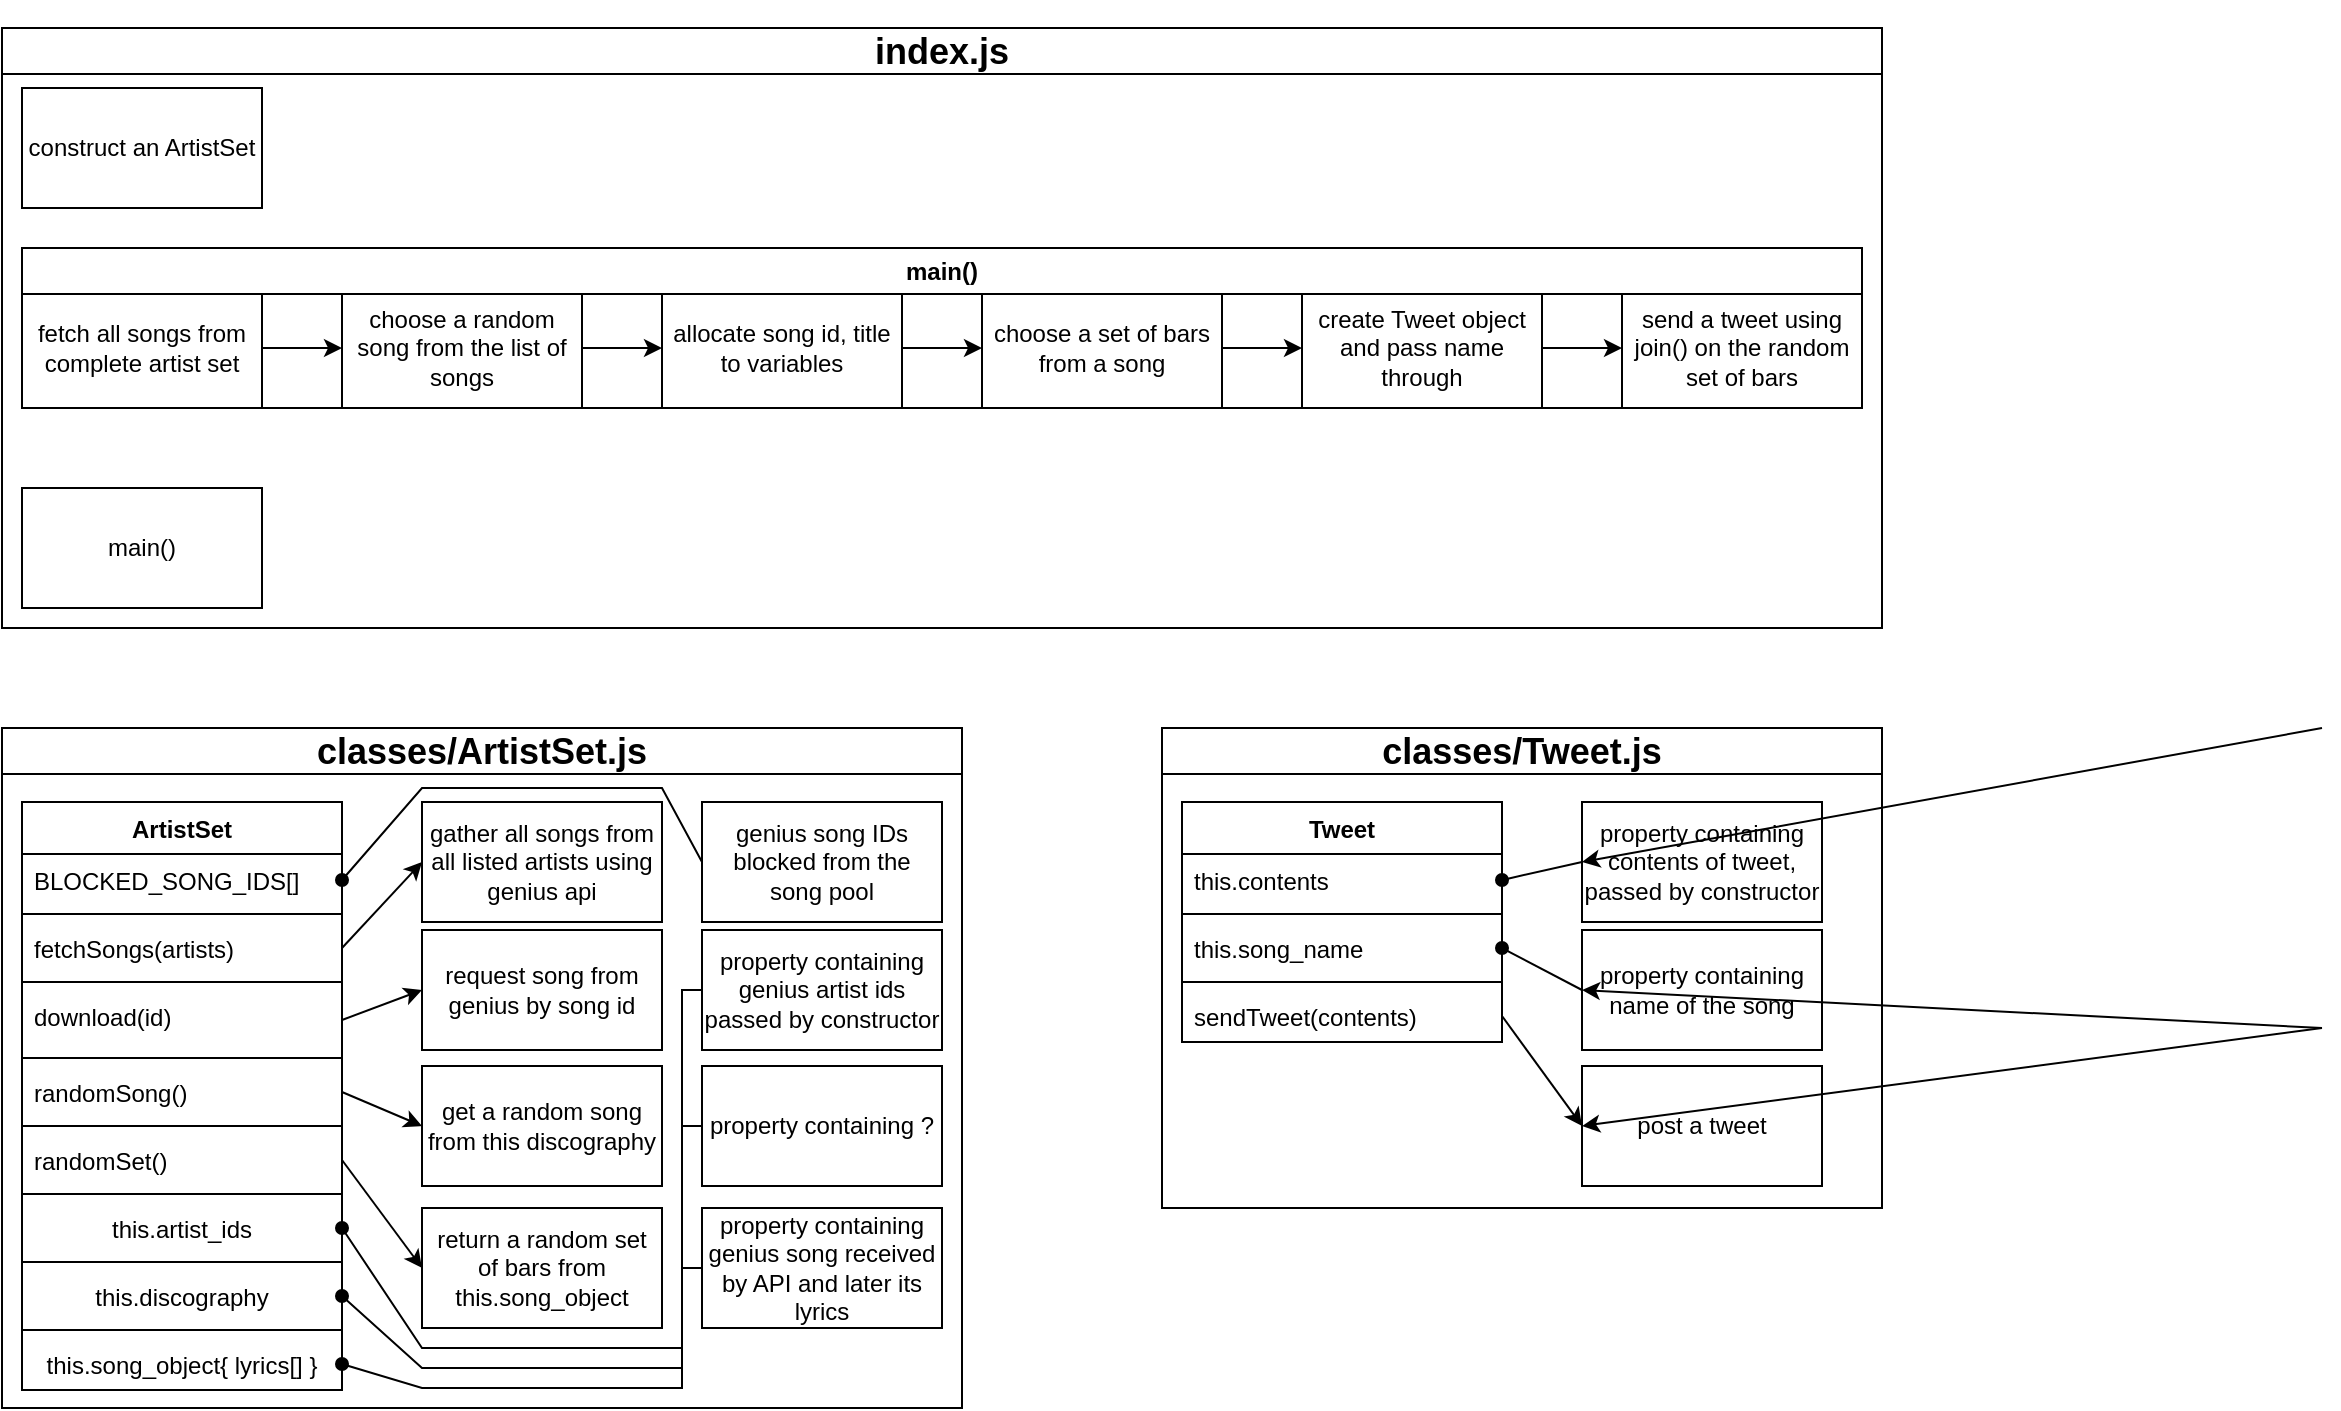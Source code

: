 <mxfile version="20.6.0" type="device"><diagram id="C5RBs43oDa-KdzZeNtuy" name="Page-1"><mxGraphModel dx="1185" dy="635" grid="1" gridSize="10" guides="1" tooltips="1" connect="1" arrows="1" fold="1" page="1" pageScale="1" pageWidth="1200" pageHeight="1600" math="0" shadow="0"><root><mxCell id="WIyWlLk6GJQsqaUBKTNV-0"/><mxCell id="WIyWlLk6GJQsqaUBKTNV-1" parent="WIyWlLk6GJQsqaUBKTNV-0"/><mxCell id="Gpv4oq7Q0lShvda4jaFB-26" value="&lt;div&gt;&lt;h2&gt;classes/ArtistSet.js&lt;/h2&gt;&lt;/div&gt;" style="swimlane;whiteSpace=wrap;html=1;" vertex="1" parent="WIyWlLk6GJQsqaUBKTNV-1"><mxGeometry x="40" y="390" width="480" height="340" as="geometry"/></mxCell><mxCell id="Gpv4oq7Q0lShvda4jaFB-22" value="ArtistSet" style="swimlane;fontStyle=1;align=center;verticalAlign=top;childLayout=stackLayout;horizontal=1;startSize=26;horizontalStack=0;resizeParent=1;resizeParentMax=0;resizeLast=0;collapsible=1;marginBottom=0;" vertex="1" parent="Gpv4oq7Q0lShvda4jaFB-26"><mxGeometry x="10" y="37" width="160" height="294" as="geometry"/></mxCell><mxCell id="Gpv4oq7Q0lShvda4jaFB-23" value="BLOCKED_SONG_IDS[]" style="text;strokeColor=none;fillColor=none;align=left;verticalAlign=top;spacingLeft=4;spacingRight=4;overflow=hidden;rotatable=0;points=[[0,0.5],[1,0.5]];portConstraint=eastwest;" vertex="1" parent="Gpv4oq7Q0lShvda4jaFB-22"><mxGeometry y="26" width="160" height="26" as="geometry"/></mxCell><mxCell id="Gpv4oq7Q0lShvda4jaFB-24" value="" style="line;strokeWidth=1;fillColor=none;align=left;verticalAlign=middle;spacingTop=-1;spacingLeft=3;spacingRight=3;rotatable=0;labelPosition=right;points=[];portConstraint=eastwest;strokeColor=inherit;" vertex="1" parent="Gpv4oq7Q0lShvda4jaFB-22"><mxGeometry y="52" width="160" height="8" as="geometry"/></mxCell><mxCell id="Gpv4oq7Q0lShvda4jaFB-25" value="fetchSongs(artists)" style="text;strokeColor=none;fillColor=none;align=left;verticalAlign=top;spacingLeft=4;spacingRight=4;overflow=hidden;rotatable=0;points=[[0,0.5],[1,0.5]];portConstraint=eastwest;" vertex="1" parent="Gpv4oq7Q0lShvda4jaFB-22"><mxGeometry y="60" width="160" height="26" as="geometry"/></mxCell><mxCell id="Gpv4oq7Q0lShvda4jaFB-31" value="" style="line;strokeWidth=1;fillColor=none;align=left;verticalAlign=middle;spacingTop=-1;spacingLeft=3;spacingRight=3;rotatable=0;labelPosition=right;points=[];portConstraint=eastwest;strokeColor=inherit;" vertex="1" parent="Gpv4oq7Q0lShvda4jaFB-22"><mxGeometry y="86" width="160" height="8" as="geometry"/></mxCell><mxCell id="Gpv4oq7Q0lShvda4jaFB-30" value="download(id)" style="text;strokeColor=none;fillColor=none;spacingLeft=4;spacingRight=4;overflow=hidden;rotatable=0;points=[[0,0.5],[1,0.5]];portConstraint=eastwest;fontSize=12;" vertex="1" parent="Gpv4oq7Q0lShvda4jaFB-22"><mxGeometry y="94" width="160" height="30" as="geometry"/></mxCell><mxCell id="Gpv4oq7Q0lShvda4jaFB-36" value="" style="line;strokeWidth=1;fillColor=none;align=left;verticalAlign=middle;spacingTop=-1;spacingLeft=3;spacingRight=3;rotatable=0;labelPosition=right;points=[];portConstraint=eastwest;strokeColor=inherit;" vertex="1" parent="Gpv4oq7Q0lShvda4jaFB-22"><mxGeometry y="124" width="160" height="8" as="geometry"/></mxCell><mxCell id="Gpv4oq7Q0lShvda4jaFB-35" value="randomSong()" style="text;strokeColor=none;fillColor=none;align=left;verticalAlign=top;spacingLeft=4;spacingRight=4;overflow=hidden;rotatable=0;points=[[0,0.5],[1,0.5]];portConstraint=eastwest;" vertex="1" parent="Gpv4oq7Q0lShvda4jaFB-22"><mxGeometry y="132" width="160" height="26" as="geometry"/></mxCell><mxCell id="Gpv4oq7Q0lShvda4jaFB-48" value="" style="line;strokeWidth=1;fillColor=none;align=left;verticalAlign=middle;spacingTop=-1;spacingLeft=3;spacingRight=3;rotatable=0;labelPosition=right;points=[];portConstraint=eastwest;strokeColor=inherit;" vertex="1" parent="Gpv4oq7Q0lShvda4jaFB-22"><mxGeometry y="158" width="160" height="8" as="geometry"/></mxCell><mxCell id="Gpv4oq7Q0lShvda4jaFB-45" value="randomSet()" style="text;strokeColor=none;fillColor=none;align=left;verticalAlign=top;spacingLeft=4;spacingRight=4;overflow=hidden;rotatable=0;points=[[0,0.5],[1,0.5]];portConstraint=eastwest;" vertex="1" parent="Gpv4oq7Q0lShvda4jaFB-22"><mxGeometry y="166" width="160" height="26" as="geometry"/></mxCell><mxCell id="Gpv4oq7Q0lShvda4jaFB-76" value="" style="line;strokeWidth=1;fillColor=none;align=left;verticalAlign=middle;spacingTop=-1;spacingLeft=3;spacingRight=3;rotatable=0;labelPosition=right;points=[];portConstraint=eastwest;strokeColor=inherit;" vertex="1" parent="Gpv4oq7Q0lShvda4jaFB-22"><mxGeometry y="192" width="160" height="8" as="geometry"/></mxCell><mxCell id="Gpv4oq7Q0lShvda4jaFB-75" value="this.artist_ids" style="text;align=center;fontStyle=0;verticalAlign=middle;spacingLeft=3;spacingRight=3;strokeColor=none;rotatable=0;points=[[0,0.5],[1,0.5]];portConstraint=eastwest;" vertex="1" parent="Gpv4oq7Q0lShvda4jaFB-22"><mxGeometry y="200" width="160" height="26" as="geometry"/></mxCell><mxCell id="Gpv4oq7Q0lShvda4jaFB-78" value="" style="line;strokeWidth=1;fillColor=none;align=left;verticalAlign=middle;spacingTop=-1;spacingLeft=3;spacingRight=3;rotatable=0;labelPosition=right;points=[];portConstraint=eastwest;strokeColor=inherit;" vertex="1" parent="Gpv4oq7Q0lShvda4jaFB-22"><mxGeometry y="226" width="160" height="8" as="geometry"/></mxCell><mxCell id="Gpv4oq7Q0lShvda4jaFB-77" value="this.discography" style="text;align=center;fontStyle=0;verticalAlign=middle;spacingLeft=3;spacingRight=3;strokeColor=none;rotatable=0;points=[[0,0.5],[1,0.5]];portConstraint=eastwest;" vertex="1" parent="Gpv4oq7Q0lShvda4jaFB-22"><mxGeometry y="234" width="160" height="26" as="geometry"/></mxCell><mxCell id="Gpv4oq7Q0lShvda4jaFB-80" value="" style="line;strokeWidth=1;fillColor=none;align=left;verticalAlign=middle;spacingTop=-1;spacingLeft=3;spacingRight=3;rotatable=0;labelPosition=right;points=[];portConstraint=eastwest;strokeColor=inherit;" vertex="1" parent="Gpv4oq7Q0lShvda4jaFB-22"><mxGeometry y="260" width="160" height="8" as="geometry"/></mxCell><mxCell id="Gpv4oq7Q0lShvda4jaFB-79" value="this.song_object{ lyrics[] }" style="text;align=center;fontStyle=0;verticalAlign=middle;spacingLeft=3;spacingRight=3;strokeColor=none;rotatable=0;points=[[0,0.5],[1,0.5]];portConstraint=eastwest;" vertex="1" parent="Gpv4oq7Q0lShvda4jaFB-22"><mxGeometry y="268" width="160" height="26" as="geometry"/></mxCell><mxCell id="Gpv4oq7Q0lShvda4jaFB-27" value="gather all songs from all listed artists using genius api" style="rounded=0;whiteSpace=wrap;html=1;" vertex="1" parent="Gpv4oq7Q0lShvda4jaFB-26"><mxGeometry x="210" y="37" width="120" height="60" as="geometry"/></mxCell><mxCell id="Gpv4oq7Q0lShvda4jaFB-28" value="" style="endArrow=classic;html=1;rounded=0;exitX=1;exitY=0.5;exitDx=0;exitDy=0;entryX=0;entryY=0.5;entryDx=0;entryDy=0;" edge="1" parent="Gpv4oq7Q0lShvda4jaFB-26" source="Gpv4oq7Q0lShvda4jaFB-25" target="Gpv4oq7Q0lShvda4jaFB-27"><mxGeometry width="50" height="50" relative="1" as="geometry"><mxPoint x="580" as="sourcePoint"/><mxPoint x="630" y="-50" as="targetPoint"/></mxGeometry></mxCell><mxCell id="Gpv4oq7Q0lShvda4jaFB-32" value="request song from genius by song id" style="rounded=0;whiteSpace=wrap;html=1;" vertex="1" parent="Gpv4oq7Q0lShvda4jaFB-26"><mxGeometry x="210" y="101" width="120" height="60" as="geometry"/></mxCell><mxCell id="Gpv4oq7Q0lShvda4jaFB-33" value="" style="endArrow=classic;html=1;rounded=0;exitX=1;exitY=0.5;exitDx=0;exitDy=0;entryX=0;entryY=0.5;entryDx=0;entryDy=0;" edge="1" parent="Gpv4oq7Q0lShvda4jaFB-26" source="Gpv4oq7Q0lShvda4jaFB-30" target="Gpv4oq7Q0lShvda4jaFB-32"><mxGeometry width="50" height="50" relative="1" as="geometry"><mxPoint x="580" y="150" as="sourcePoint"/><mxPoint x="630" y="100" as="targetPoint"/></mxGeometry></mxCell><mxCell id="Gpv4oq7Q0lShvda4jaFB-49" value="get a random song from this discography" style="rounded=0;whiteSpace=wrap;html=1;" vertex="1" parent="Gpv4oq7Q0lShvda4jaFB-26"><mxGeometry x="210" y="169" width="120" height="60" as="geometry"/></mxCell><mxCell id="Gpv4oq7Q0lShvda4jaFB-50" value="" style="endArrow=classic;html=1;rounded=0;exitX=1;exitY=0.5;exitDx=0;exitDy=0;entryX=0;entryY=0.5;entryDx=0;entryDy=0;" edge="1" parent="Gpv4oq7Q0lShvda4jaFB-26" source="Gpv4oq7Q0lShvda4jaFB-35" target="Gpv4oq7Q0lShvda4jaFB-49"><mxGeometry width="50" height="50" relative="1" as="geometry"><mxPoint x="580" y="150" as="sourcePoint"/><mxPoint x="630" y="100" as="targetPoint"/></mxGeometry></mxCell><mxCell id="Gpv4oq7Q0lShvda4jaFB-51" value="return a random set of bars from this.song_object" style="rounded=0;whiteSpace=wrap;html=1;" vertex="1" parent="Gpv4oq7Q0lShvda4jaFB-26"><mxGeometry x="210" y="240" width="120" height="60" as="geometry"/></mxCell><mxCell id="Gpv4oq7Q0lShvda4jaFB-52" value="" style="endArrow=classic;html=1;rounded=0;exitX=1;exitY=0.5;exitDx=0;exitDy=0;entryX=0;entryY=0.5;entryDx=0;entryDy=0;" edge="1" parent="Gpv4oq7Q0lShvda4jaFB-26" source="Gpv4oq7Q0lShvda4jaFB-45" target="Gpv4oq7Q0lShvda4jaFB-51"><mxGeometry width="50" height="50" relative="1" as="geometry"><mxPoint x="580" y="150" as="sourcePoint"/><mxPoint x="630" y="100" as="targetPoint"/></mxGeometry></mxCell><mxCell id="Gpv4oq7Q0lShvda4jaFB-72" value="genius song IDs blocked from the song pool" style="rounded=0;whiteSpace=wrap;html=1;" vertex="1" parent="Gpv4oq7Q0lShvda4jaFB-26"><mxGeometry x="350" y="37" width="120" height="60" as="geometry"/></mxCell><mxCell id="Gpv4oq7Q0lShvda4jaFB-74" value="" style="endArrow=none;html=1;rounded=0;align=center;verticalAlign=top;endFill=0;labelBackgroundColor=none;endSize=6;startArrow=oval;startFill=1;exitX=1;exitY=0.5;exitDx=0;exitDy=0;entryX=0;entryY=0.5;entryDx=0;entryDy=0;" edge="1" parent="Gpv4oq7Q0lShvda4jaFB-26" source="Gpv4oq7Q0lShvda4jaFB-23" target="Gpv4oq7Q0lShvda4jaFB-72"><mxGeometry relative="1" as="geometry"><mxPoint x="530" y="10" as="sourcePoint"/><mxPoint x="690" y="10" as="targetPoint"/><Array as="points"><mxPoint x="210" y="30"/><mxPoint x="330" y="30"/></Array></mxGeometry></mxCell><mxCell id="Gpv4oq7Q0lShvda4jaFB-84" value="property containing genius artist ids passed by constructor" style="rounded=0;whiteSpace=wrap;html=1;" vertex="1" parent="Gpv4oq7Q0lShvda4jaFB-26"><mxGeometry x="350" y="101" width="120" height="60" as="geometry"/></mxCell><mxCell id="Gpv4oq7Q0lShvda4jaFB-85" value="" style="endArrow=none;html=1;rounded=0;align=center;verticalAlign=top;endFill=0;labelBackgroundColor=none;endSize=6;startArrow=oval;startFill=1;exitX=1;exitY=0.5;exitDx=0;exitDy=0;entryX=0;entryY=0.5;entryDx=0;entryDy=0;" edge="1" parent="Gpv4oq7Q0lShvda4jaFB-26" source="Gpv4oq7Q0lShvda4jaFB-75" target="Gpv4oq7Q0lShvda4jaFB-84"><mxGeometry relative="1" as="geometry"><mxPoint x="180" y="86" as="sourcePoint"/><mxPoint x="360" y="77" as="targetPoint"/><Array as="points"><mxPoint x="210" y="310"/><mxPoint x="340" y="310"/><mxPoint x="340" y="131"/></Array></mxGeometry></mxCell><mxCell id="Gpv4oq7Q0lShvda4jaFB-89" value="&lt;div&gt;property containing ?&lt;/div&gt;" style="rounded=0;whiteSpace=wrap;html=1;" vertex="1" parent="Gpv4oq7Q0lShvda4jaFB-26"><mxGeometry x="350" y="169" width="120" height="60" as="geometry"/></mxCell><mxCell id="Gpv4oq7Q0lShvda4jaFB-90" value="" style="endArrow=none;html=1;rounded=0;align=center;verticalAlign=top;endFill=0;labelBackgroundColor=none;endSize=6;startArrow=oval;startFill=1;exitX=1;exitY=0.5;exitDx=0;exitDy=0;entryX=0;entryY=0.5;entryDx=0;entryDy=0;" edge="1" parent="Gpv4oq7Q0lShvda4jaFB-26" source="Gpv4oq7Q0lShvda4jaFB-77" target="Gpv4oq7Q0lShvda4jaFB-89"><mxGeometry relative="1" as="geometry"><mxPoint x="180" y="260" as="sourcePoint"/><mxPoint x="360" y="141" as="targetPoint"/><Array as="points"><mxPoint x="210" y="320"/><mxPoint x="340" y="320"/><mxPoint x="340" y="199"/></Array></mxGeometry></mxCell><mxCell id="Gpv4oq7Q0lShvda4jaFB-91" value="property containing genius song received by API and later its lyrics " style="rounded=0;whiteSpace=wrap;html=1;" vertex="1" parent="Gpv4oq7Q0lShvda4jaFB-26"><mxGeometry x="350" y="240" width="120" height="60" as="geometry"/></mxCell><mxCell id="Gpv4oq7Q0lShvda4jaFB-92" value="" style="endArrow=none;html=1;rounded=0;align=center;verticalAlign=top;endFill=0;labelBackgroundColor=none;endSize=6;startArrow=oval;startFill=1;exitX=1;exitY=0.5;exitDx=0;exitDy=0;entryX=0;entryY=0.5;entryDx=0;entryDy=0;" edge="1" parent="Gpv4oq7Q0lShvda4jaFB-26" source="Gpv4oq7Q0lShvda4jaFB-79" target="Gpv4oq7Q0lShvda4jaFB-91"><mxGeometry relative="1" as="geometry"><mxPoint x="180" y="294" as="sourcePoint"/><mxPoint x="360" y="209" as="targetPoint"/><Array as="points"><mxPoint x="210" y="330"/><mxPoint x="340" y="330"/><mxPoint x="340" y="270"/></Array></mxGeometry></mxCell><mxCell id="Gpv4oq7Q0lShvda4jaFB-53" value="&lt;div&gt;&lt;h2&gt;classes/Tweet.js&lt;/h2&gt;&lt;/div&gt;" style="swimlane;whiteSpace=wrap;html=1;" vertex="1" parent="WIyWlLk6GJQsqaUBKTNV-1"><mxGeometry x="620" y="390" width="360" height="240" as="geometry"/></mxCell><mxCell id="Gpv4oq7Q0lShvda4jaFB-54" value="Tweet" style="swimlane;fontStyle=1;align=center;verticalAlign=top;childLayout=stackLayout;horizontal=1;startSize=26;horizontalStack=0;resizeParent=1;resizeParentMax=0;resizeLast=0;collapsible=1;marginBottom=0;" vertex="1" parent="Gpv4oq7Q0lShvda4jaFB-53"><mxGeometry x="10" y="37" width="160" height="120" as="geometry"/></mxCell><mxCell id="Gpv4oq7Q0lShvda4jaFB-55" value="this.contents" style="text;strokeColor=none;fillColor=none;align=left;verticalAlign=top;spacingLeft=4;spacingRight=4;overflow=hidden;rotatable=0;points=[[0,0.5],[1,0.5]];portConstraint=eastwest;" vertex="1" parent="Gpv4oq7Q0lShvda4jaFB-54"><mxGeometry y="26" width="160" height="26" as="geometry"/></mxCell><mxCell id="Gpv4oq7Q0lShvda4jaFB-94" value="" style="line;strokeWidth=1;fillColor=none;align=left;verticalAlign=middle;spacingTop=-1;spacingLeft=3;spacingRight=3;rotatable=0;labelPosition=right;points=[];portConstraint=eastwest;strokeColor=inherit;" vertex="1" parent="Gpv4oq7Q0lShvda4jaFB-54"><mxGeometry y="52" width="160" height="8" as="geometry"/></mxCell><mxCell id="Gpv4oq7Q0lShvda4jaFB-93" value="this.song_name" style="text;strokeColor=none;fillColor=none;align=left;verticalAlign=top;spacingLeft=4;spacingRight=4;overflow=hidden;rotatable=0;points=[[0,0.5],[1,0.5]];portConstraint=eastwest;" vertex="1" parent="Gpv4oq7Q0lShvda4jaFB-54"><mxGeometry y="60" width="160" height="26" as="geometry"/></mxCell><mxCell id="Gpv4oq7Q0lShvda4jaFB-96" value="" style="line;strokeWidth=1;fillColor=none;align=left;verticalAlign=middle;spacingTop=-1;spacingLeft=3;spacingRight=3;rotatable=0;labelPosition=right;points=[];portConstraint=eastwest;strokeColor=inherit;" vertex="1" parent="Gpv4oq7Q0lShvda4jaFB-54"><mxGeometry y="86" width="160" height="8" as="geometry"/></mxCell><mxCell id="Gpv4oq7Q0lShvda4jaFB-95" value="sendTweet(contents)" style="text;strokeColor=none;fillColor=none;align=left;verticalAlign=top;spacingLeft=4;spacingRight=4;overflow=hidden;rotatable=0;points=[[0,0.5],[1,0.5]];portConstraint=eastwest;" vertex="1" parent="Gpv4oq7Q0lShvda4jaFB-54"><mxGeometry y="94" width="160" height="26" as="geometry"/></mxCell><mxCell id="Gpv4oq7Q0lShvda4jaFB-64" value="property containing contents of tweet, passed by constructor" style="rounded=0;whiteSpace=wrap;html=1;" vertex="1" parent="Gpv4oq7Q0lShvda4jaFB-53"><mxGeometry x="210" y="37" width="120" height="60" as="geometry"/></mxCell><mxCell id="Gpv4oq7Q0lShvda4jaFB-65" value="" style="endArrow=classic;html=1;rounded=0;exitX=1;exitY=0.5;exitDx=0;exitDy=0;entryX=0;entryY=0.5;entryDx=0;entryDy=0;" edge="1" parent="Gpv4oq7Q0lShvda4jaFB-53" source="Gpv4oq7Q0lShvda4jaFB-57" target="Gpv4oq7Q0lShvda4jaFB-64"><mxGeometry width="50" height="50" relative="1" as="geometry"><mxPoint x="580" as="sourcePoint"/><mxPoint x="630" y="-50" as="targetPoint"/></mxGeometry></mxCell><mxCell id="Gpv4oq7Q0lShvda4jaFB-66" value="property containing name of the song" style="rounded=0;whiteSpace=wrap;html=1;" vertex="1" parent="Gpv4oq7Q0lShvda4jaFB-53"><mxGeometry x="210" y="101" width="120" height="60" as="geometry"/></mxCell><mxCell id="Gpv4oq7Q0lShvda4jaFB-67" value="" style="endArrow=classic;html=1;rounded=0;exitX=1;exitY=0.5;exitDx=0;exitDy=0;entryX=0;entryY=0.5;entryDx=0;entryDy=0;" edge="1" parent="Gpv4oq7Q0lShvda4jaFB-53" source="Gpv4oq7Q0lShvda4jaFB-59" target="Gpv4oq7Q0lShvda4jaFB-66"><mxGeometry width="50" height="50" relative="1" as="geometry"><mxPoint x="580" y="150" as="sourcePoint"/><mxPoint x="630" y="100" as="targetPoint"/></mxGeometry></mxCell><mxCell id="Gpv4oq7Q0lShvda4jaFB-68" value="post a tweet" style="rounded=0;whiteSpace=wrap;html=1;" vertex="1" parent="Gpv4oq7Q0lShvda4jaFB-53"><mxGeometry x="210" y="169" width="120" height="60" as="geometry"/></mxCell><mxCell id="Gpv4oq7Q0lShvda4jaFB-69" value="" style="endArrow=classic;html=1;rounded=0;exitX=1;exitY=0.5;exitDx=0;exitDy=0;entryX=0;entryY=0.5;entryDx=0;entryDy=0;" edge="1" parent="Gpv4oq7Q0lShvda4jaFB-53" source="Gpv4oq7Q0lShvda4jaFB-61" target="Gpv4oq7Q0lShvda4jaFB-68"><mxGeometry width="50" height="50" relative="1" as="geometry"><mxPoint x="580" y="150" as="sourcePoint"/><mxPoint x="630" y="100" as="targetPoint"/></mxGeometry></mxCell><mxCell id="Gpv4oq7Q0lShvda4jaFB-100" value="" style="endArrow=classic;html=1;rounded=0;exitX=1;exitY=0.5;exitDx=0;exitDy=0;entryX=0;entryY=0.5;entryDx=0;entryDy=0;" edge="1" parent="Gpv4oq7Q0lShvda4jaFB-53" source="Gpv4oq7Q0lShvda4jaFB-95" target="Gpv4oq7Q0lShvda4jaFB-68"><mxGeometry width="50" height="50" relative="1" as="geometry"><mxPoint y="190" as="sourcePoint"/><mxPoint x="50" y="140" as="targetPoint"/></mxGeometry></mxCell><mxCell id="Gpv4oq7Q0lShvda4jaFB-101" value="" style="endArrow=none;html=1;rounded=0;align=center;verticalAlign=top;endFill=0;labelBackgroundColor=none;endSize=6;startArrow=oval;startFill=1;exitX=1;exitY=0.5;exitDx=0;exitDy=0;entryX=0;entryY=0.5;entryDx=0;entryDy=0;" edge="1" parent="Gpv4oq7Q0lShvda4jaFB-53" source="Gpv4oq7Q0lShvda4jaFB-93" target="Gpv4oq7Q0lShvda4jaFB-66"><mxGeometry relative="1" as="geometry"><mxPoint x="-10" y="258" as="sourcePoint"/><mxPoint x="170" y="210" as="targetPoint"/></mxGeometry></mxCell><mxCell id="Gpv4oq7Q0lShvda4jaFB-102" value="" style="endArrow=none;html=1;rounded=0;align=center;verticalAlign=top;endFill=0;labelBackgroundColor=none;endSize=6;startArrow=oval;startFill=1;exitX=1;exitY=0.5;exitDx=0;exitDy=0;entryX=0;entryY=0.5;entryDx=0;entryDy=0;" edge="1" parent="Gpv4oq7Q0lShvda4jaFB-53" source="Gpv4oq7Q0lShvda4jaFB-55" target="Gpv4oq7Q0lShvda4jaFB-64"><mxGeometry relative="1" as="geometry"><mxPoint x="180" y="120.0" as="sourcePoint"/><mxPoint x="220" y="141" as="targetPoint"/></mxGeometry></mxCell><mxCell id="Gpv4oq7Q0lShvda4jaFB-20" value="&lt;div&gt;&lt;h2&gt;index.js&lt;/h2&gt;&lt;/div&gt;" style="swimlane;whiteSpace=wrap;html=1;startSize=23;container=0;" vertex="1" parent="WIyWlLk6GJQsqaUBKTNV-1"><mxGeometry x="40" y="40" width="940" height="300" as="geometry"/></mxCell><mxCell id="Gpv4oq7Q0lShvda4jaFB-16" value="&lt;div&gt;construct an ArtistSet&lt;br&gt;&lt;/div&gt;" style="rounded=0;whiteSpace=wrap;html=1;" vertex="1" parent="WIyWlLk6GJQsqaUBKTNV-1"><mxGeometry x="50" y="70" width="120" height="60" as="geometry"/></mxCell><mxCell id="Gpv4oq7Q0lShvda4jaFB-18" value="main()" style="rounded=0;whiteSpace=wrap;html=1;" vertex="1" parent="WIyWlLk6GJQsqaUBKTNV-1"><mxGeometry x="50" y="270" width="120" height="60" as="geometry"/></mxCell><mxCell id="Gpv4oq7Q0lShvda4jaFB-105" value="" style="group" vertex="1" connectable="0" parent="WIyWlLk6GJQsqaUBKTNV-1"><mxGeometry x="50" y="150" width="920" height="80" as="geometry"/></mxCell><mxCell id="Gpv4oq7Q0lShvda4jaFB-104" value="" style="group" vertex="1" connectable="0" parent="Gpv4oq7Q0lShvda4jaFB-105"><mxGeometry y="20" width="920" height="60" as="geometry"/></mxCell><mxCell id="Gpv4oq7Q0lShvda4jaFB-2" value="fetch all songs from complete artist set" style="rounded=0;whiteSpace=wrap;html=1;" vertex="1" parent="Gpv4oq7Q0lShvda4jaFB-104"><mxGeometry width="120" height="60" as="geometry"/></mxCell><mxCell id="Gpv4oq7Q0lShvda4jaFB-5" value="" style="endArrow=classic;html=1;rounded=0;exitX=1;exitY=0.5;exitDx=0;exitDy=0;" edge="1" parent="Gpv4oq7Q0lShvda4jaFB-104" source="Gpv4oq7Q0lShvda4jaFB-2"><mxGeometry width="50" height="50" relative="1" as="geometry"><mxPoint x="350" y="220" as="sourcePoint"/><mxPoint x="160" y="30" as="targetPoint"/></mxGeometry></mxCell><mxCell id="Gpv4oq7Q0lShvda4jaFB-6" value="choose a random song from the list of songs" style="rounded=0;whiteSpace=wrap;html=1;" vertex="1" parent="Gpv4oq7Q0lShvda4jaFB-104"><mxGeometry x="160" width="120" height="60" as="geometry"/></mxCell><mxCell id="Gpv4oq7Q0lShvda4jaFB-7" value="&lt;div&gt;allocate song id, title to variables&lt;/div&gt;" style="rounded=0;whiteSpace=wrap;html=1;" vertex="1" parent="Gpv4oq7Q0lShvda4jaFB-104"><mxGeometry x="320" width="120" height="60" as="geometry"/></mxCell><mxCell id="Gpv4oq7Q0lShvda4jaFB-8" value="" style="endArrow=classic;html=1;rounded=0;exitX=1;exitY=0.5;exitDx=0;exitDy=0;" edge="1" parent="Gpv4oq7Q0lShvda4jaFB-104" source="Gpv4oq7Q0lShvda4jaFB-6"><mxGeometry width="50" height="50" relative="1" as="geometry"><mxPoint x="130" y="40" as="sourcePoint"/><mxPoint x="320" y="30" as="targetPoint"/></mxGeometry></mxCell><mxCell id="Gpv4oq7Q0lShvda4jaFB-9" value="&lt;div&gt;choose a set of bars from a song&lt;/div&gt;" style="rounded=0;whiteSpace=wrap;html=1;" vertex="1" parent="Gpv4oq7Q0lShvda4jaFB-104"><mxGeometry x="480" width="120" height="60" as="geometry"/></mxCell><mxCell id="Gpv4oq7Q0lShvda4jaFB-10" value="" style="endArrow=classic;html=1;rounded=0;exitX=1;exitY=0.5;exitDx=0;exitDy=0;entryX=0;entryY=0.5;entryDx=0;entryDy=0;" edge="1" parent="Gpv4oq7Q0lShvda4jaFB-104" source="Gpv4oq7Q0lShvda4jaFB-7" target="Gpv4oq7Q0lShvda4jaFB-9"><mxGeometry width="50" height="50" relative="1" as="geometry"><mxPoint x="350" y="220" as="sourcePoint"/><mxPoint x="400" y="170" as="targetPoint"/></mxGeometry></mxCell><mxCell id="Gpv4oq7Q0lShvda4jaFB-11" value="create Tweet object and pass name through" style="rounded=0;whiteSpace=wrap;html=1;" vertex="1" parent="Gpv4oq7Q0lShvda4jaFB-104"><mxGeometry x="640" width="120" height="60" as="geometry"/></mxCell><mxCell id="Gpv4oq7Q0lShvda4jaFB-12" value="" style="endArrow=classic;html=1;rounded=0;exitX=1;exitY=0.5;exitDx=0;exitDy=0;entryX=0;entryY=0.5;entryDx=0;entryDy=0;" edge="1" parent="Gpv4oq7Q0lShvda4jaFB-104" source="Gpv4oq7Q0lShvda4jaFB-9" target="Gpv4oq7Q0lShvda4jaFB-11"><mxGeometry width="50" height="50" relative="1" as="geometry"><mxPoint x="350" y="220" as="sourcePoint"/><mxPoint x="400" y="170" as="targetPoint"/></mxGeometry></mxCell><mxCell id="Gpv4oq7Q0lShvda4jaFB-13" value="send a tweet using join() on the random set of bars" style="rounded=0;whiteSpace=wrap;html=1;" vertex="1" parent="Gpv4oq7Q0lShvda4jaFB-104"><mxGeometry x="800" width="120" height="60" as="geometry"/></mxCell><mxCell id="Gpv4oq7Q0lShvda4jaFB-14" value="" style="endArrow=classic;html=1;rounded=0;entryX=0;entryY=0.5;entryDx=0;entryDy=0;exitX=1;exitY=0.5;exitDx=0;exitDy=0;" edge="1" parent="Gpv4oq7Q0lShvda4jaFB-104" source="Gpv4oq7Q0lShvda4jaFB-11" target="Gpv4oq7Q0lShvda4jaFB-13"><mxGeometry width="50" height="50" relative="1" as="geometry"><mxPoint x="800" y="30" as="sourcePoint"/><mxPoint x="400" y="170" as="targetPoint"/></mxGeometry></mxCell><mxCell id="Gpv4oq7Q0lShvda4jaFB-19" value="main()" style="swimlane;whiteSpace=wrap;html=1;container=0;" vertex="1" parent="Gpv4oq7Q0lShvda4jaFB-105"><mxGeometry width="920" height="80" as="geometry"/></mxCell></root></mxGraphModel></diagram></mxfile>